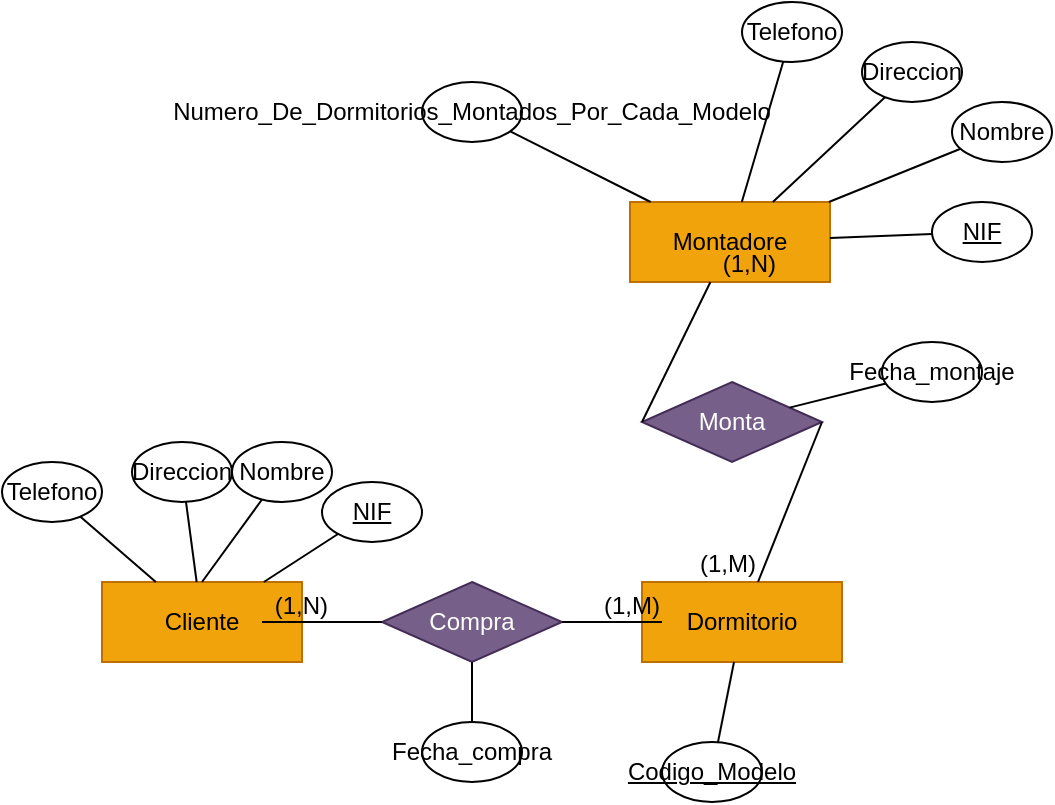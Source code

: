 <mxfile version="27.0.9">
  <diagram name="Página-1" id="zQjjP_EeiTSpy_okXXAl">
    <mxGraphModel dx="788" dy="551" grid="1" gridSize="10" guides="1" tooltips="1" connect="1" arrows="1" fold="1" page="1" pageScale="1" pageWidth="827" pageHeight="1169" math="0" shadow="0">
      <root>
        <mxCell id="0" />
        <mxCell id="1" parent="0" />
        <mxCell id="2zpEwUKdXD2Q-fXeueGL-2" value="Dormitorio" style="whiteSpace=wrap;html=1;align=center;fillColor=#f0a30a;strokeColor=#BD7000;fontColor=#000000;" parent="1" vertex="1">
          <mxGeometry x="370" y="940" width="100" height="40" as="geometry" />
        </mxCell>
        <mxCell id="2zpEwUKdXD2Q-fXeueGL-3" value="Montadore" style="whiteSpace=wrap;html=1;align=center;fillColor=#f0a30a;strokeColor=#BD7000;fontColor=#000000;" parent="1" vertex="1">
          <mxGeometry x="364" y="750" width="100" height="40" as="geometry" />
        </mxCell>
        <mxCell id="2zpEwUKdXD2Q-fXeueGL-4" value="Monta" style="shape=rhombus;perimeter=rhombusPerimeter;whiteSpace=wrap;html=1;align=center;fillColor=#76608a;fontColor=#ffffff;strokeColor=#432D57;" parent="1" vertex="1">
          <mxGeometry x="370" y="840" width="90" height="40" as="geometry" />
        </mxCell>
        <mxCell id="2zpEwUKdXD2Q-fXeueGL-5" value="" style="endArrow=none;html=1;rounded=0;exitX=0;exitY=0.5;exitDx=0;exitDy=0;" parent="1" source="2zpEwUKdXD2Q-fXeueGL-4" target="2zpEwUKdXD2Q-fXeueGL-3" edge="1">
          <mxGeometry relative="1" as="geometry">
            <mxPoint x="347" y="830" as="sourcePoint" />
            <mxPoint x="300" y="860" as="targetPoint" />
          </mxGeometry>
        </mxCell>
        <mxCell id="2zpEwUKdXD2Q-fXeueGL-6" value="(1,N)" style="resizable=0;html=1;whiteSpace=wrap;align=right;verticalAlign=bottom;" parent="2zpEwUKdXD2Q-fXeueGL-5" connectable="0" vertex="1">
          <mxGeometry x="1" relative="1" as="geometry">
            <mxPoint x="34" as="offset" />
          </mxGeometry>
        </mxCell>
        <mxCell id="2zpEwUKdXD2Q-fXeueGL-7" value="" style="endArrow=none;html=1;rounded=0;exitX=1;exitY=0.5;exitDx=0;exitDy=0;" parent="1" source="2zpEwUKdXD2Q-fXeueGL-4" target="2zpEwUKdXD2Q-fXeueGL-2" edge="1">
          <mxGeometry relative="1" as="geometry">
            <mxPoint x="347" y="830" as="sourcePoint" />
            <mxPoint x="520" y="860" as="targetPoint" />
          </mxGeometry>
        </mxCell>
        <mxCell id="2zpEwUKdXD2Q-fXeueGL-8" value="(1,M)" style="resizable=0;html=1;whiteSpace=wrap;align=right;verticalAlign=bottom;" parent="2zpEwUKdXD2Q-fXeueGL-7" connectable="0" vertex="1">
          <mxGeometry x="1" relative="1" as="geometry">
            <mxPoint as="offset" />
          </mxGeometry>
        </mxCell>
        <mxCell id="2zpEwUKdXD2Q-fXeueGL-9" value="" style="endArrow=none;html=1;rounded=0;" parent="1" source="2zpEwUKdXD2Q-fXeueGL-2" target="2zpEwUKdXD2Q-fXeueGL-10" edge="1">
          <mxGeometry relative="1" as="geometry">
            <mxPoint x="340" y="1010" as="sourcePoint" />
            <mxPoint x="389" y="1015" as="targetPoint" />
          </mxGeometry>
        </mxCell>
        <mxCell id="2zpEwUKdXD2Q-fXeueGL-10" value="&lt;u&gt;Codigo_Modelo&lt;/u&gt;" style="ellipse;whiteSpace=wrap;html=1;align=center;" parent="1" vertex="1">
          <mxGeometry x="380" y="1020" width="50" height="30" as="geometry" />
        </mxCell>
        <mxCell id="2zpEwUKdXD2Q-fXeueGL-11" value="" style="endArrow=none;html=1;rounded=0;" parent="1" source="2zpEwUKdXD2Q-fXeueGL-4" target="2zpEwUKdXD2Q-fXeueGL-12" edge="1">
          <mxGeometry relative="1" as="geometry">
            <mxPoint x="510" y="860" as="sourcePoint" />
            <mxPoint x="570" y="860" as="targetPoint" />
          </mxGeometry>
        </mxCell>
        <mxCell id="2zpEwUKdXD2Q-fXeueGL-12" value="Fecha_montaje" style="ellipse;whiteSpace=wrap;html=1;align=center;" parent="1" vertex="1">
          <mxGeometry x="490" y="820" width="50" height="30" as="geometry" />
        </mxCell>
        <mxCell id="2zpEwUKdXD2Q-fXeueGL-13" value="" style="endArrow=none;html=1;rounded=0;" parent="1" source="2zpEwUKdXD2Q-fXeueGL-3" target="2zpEwUKdXD2Q-fXeueGL-14" edge="1">
          <mxGeometry relative="1" as="geometry">
            <mxPoint x="480" y="775" as="sourcePoint" />
            <mxPoint x="540" y="775" as="targetPoint" />
          </mxGeometry>
        </mxCell>
        <mxCell id="2zpEwUKdXD2Q-fXeueGL-14" value="&lt;u&gt;NIF&lt;/u&gt;" style="ellipse;whiteSpace=wrap;html=1;align=center;" parent="1" vertex="1">
          <mxGeometry x="515" y="750" width="50" height="30" as="geometry" />
        </mxCell>
        <mxCell id="2zpEwUKdXD2Q-fXeueGL-15" value="" style="endArrow=none;html=1;rounded=0;" parent="1" source="2zpEwUKdXD2Q-fXeueGL-3" target="2zpEwUKdXD2Q-fXeueGL-16" edge="1">
          <mxGeometry relative="1" as="geometry">
            <mxPoint x="490" y="715" as="sourcePoint" />
            <mxPoint x="550" y="715" as="targetPoint" />
          </mxGeometry>
        </mxCell>
        <mxCell id="2zpEwUKdXD2Q-fXeueGL-16" value="Nombre" style="ellipse;whiteSpace=wrap;html=1;align=center;" parent="1" vertex="1">
          <mxGeometry x="525" y="700" width="50" height="30" as="geometry" />
        </mxCell>
        <mxCell id="2zpEwUKdXD2Q-fXeueGL-17" value="" style="endArrow=none;html=1;rounded=0;" parent="1" source="2zpEwUKdXD2Q-fXeueGL-3" target="2zpEwUKdXD2Q-fXeueGL-18" edge="1">
          <mxGeometry relative="1" as="geometry">
            <mxPoint x="440" y="740" as="sourcePoint" />
            <mxPoint x="515" y="685" as="targetPoint" />
          </mxGeometry>
        </mxCell>
        <mxCell id="2zpEwUKdXD2Q-fXeueGL-18" value="Direccion" style="ellipse;whiteSpace=wrap;html=1;align=center;" parent="1" vertex="1">
          <mxGeometry x="480" y="670" width="50" height="30" as="geometry" />
        </mxCell>
        <mxCell id="2zpEwUKdXD2Q-fXeueGL-19" value="" style="endArrow=none;html=1;rounded=0;" parent="1" source="2zpEwUKdXD2Q-fXeueGL-3" target="2zpEwUKdXD2Q-fXeueGL-20" edge="1">
          <mxGeometry relative="1" as="geometry">
            <mxPoint x="405" y="675" as="sourcePoint" />
            <mxPoint x="465" y="675" as="targetPoint" />
          </mxGeometry>
        </mxCell>
        <mxCell id="2zpEwUKdXD2Q-fXeueGL-20" value="Telefono" style="ellipse;whiteSpace=wrap;html=1;align=center;" parent="1" vertex="1">
          <mxGeometry x="420" y="650" width="50" height="30" as="geometry" />
        </mxCell>
        <mxCell id="2zpEwUKdXD2Q-fXeueGL-21" value="" style="endArrow=none;html=1;rounded=0;" parent="1" source="2zpEwUKdXD2Q-fXeueGL-3" target="2zpEwUKdXD2Q-fXeueGL-22" edge="1">
          <mxGeometry relative="1" as="geometry">
            <mxPoint x="320" y="665" as="sourcePoint" />
            <mxPoint x="380" y="665" as="targetPoint" />
          </mxGeometry>
        </mxCell>
        <mxCell id="2zpEwUKdXD2Q-fXeueGL-22" value="Numero_De_Dormitorios_Montados_Por_Cada_Modelo" style="ellipse;whiteSpace=wrap;html=1;align=center;" parent="1" vertex="1">
          <mxGeometry x="260" y="690" width="50" height="30" as="geometry" />
        </mxCell>
        <mxCell id="2zpEwUKdXD2Q-fXeueGL-23" value="Cliente" style="whiteSpace=wrap;html=1;align=center;fillColor=#f0a30a;strokeColor=#BD7000;fontColor=#000000;" parent="1" vertex="1">
          <mxGeometry x="100" y="940" width="100" height="40" as="geometry" />
        </mxCell>
        <mxCell id="2zpEwUKdXD2Q-fXeueGL-24" value="Compra" style="shape=rhombus;perimeter=rhombusPerimeter;whiteSpace=wrap;html=1;align=center;fillColor=#76608a;fontColor=#ffffff;strokeColor=#432D57;" parent="1" vertex="1">
          <mxGeometry x="240" y="940" width="90" height="40" as="geometry" />
        </mxCell>
        <mxCell id="2zpEwUKdXD2Q-fXeueGL-25" value="" style="endArrow=none;html=1;rounded=0;exitX=0;exitY=0.5;exitDx=0;exitDy=0;" parent="1" source="2zpEwUKdXD2Q-fXeueGL-24" edge="1">
          <mxGeometry relative="1" as="geometry">
            <mxPoint x="227" y="930" as="sourcePoint" />
            <mxPoint x="180" y="960" as="targetPoint" />
          </mxGeometry>
        </mxCell>
        <mxCell id="2zpEwUKdXD2Q-fXeueGL-26" value="(1,N)" style="resizable=0;html=1;whiteSpace=wrap;align=right;verticalAlign=bottom;" parent="2zpEwUKdXD2Q-fXeueGL-25" connectable="0" vertex="1">
          <mxGeometry x="1" relative="1" as="geometry">
            <mxPoint x="34" as="offset" />
          </mxGeometry>
        </mxCell>
        <mxCell id="2zpEwUKdXD2Q-fXeueGL-27" value="" style="endArrow=none;html=1;rounded=0;exitX=1;exitY=0.5;exitDx=0;exitDy=0;" parent="1" source="2zpEwUKdXD2Q-fXeueGL-24" edge="1">
          <mxGeometry relative="1" as="geometry">
            <mxPoint x="227" y="930" as="sourcePoint" />
            <mxPoint x="380" y="960" as="targetPoint" />
          </mxGeometry>
        </mxCell>
        <mxCell id="2zpEwUKdXD2Q-fXeueGL-28" value="(1,M)" style="resizable=0;html=1;whiteSpace=wrap;align=right;verticalAlign=bottom;" parent="2zpEwUKdXD2Q-fXeueGL-27" connectable="0" vertex="1">
          <mxGeometry x="1" relative="1" as="geometry">
            <mxPoint as="offset" />
          </mxGeometry>
        </mxCell>
        <mxCell id="2zpEwUKdXD2Q-fXeueGL-29" value="" style="endArrow=none;html=1;rounded=0;" parent="1" source="2zpEwUKdXD2Q-fXeueGL-23" target="2zpEwUKdXD2Q-fXeueGL-30" edge="1">
          <mxGeometry relative="1" as="geometry">
            <mxPoint x="175" y="905" as="sourcePoint" />
            <mxPoint x="235" y="905" as="targetPoint" />
          </mxGeometry>
        </mxCell>
        <mxCell id="2zpEwUKdXD2Q-fXeueGL-30" value="&lt;u&gt;NIF&lt;/u&gt;" style="ellipse;whiteSpace=wrap;html=1;align=center;" parent="1" vertex="1">
          <mxGeometry x="210" y="890" width="50" height="30" as="geometry" />
        </mxCell>
        <mxCell id="2zpEwUKdXD2Q-fXeueGL-31" value="" style="endArrow=none;html=1;rounded=0;exitX=0.5;exitY=0;exitDx=0;exitDy=0;" parent="1" source="2zpEwUKdXD2Q-fXeueGL-23" target="2zpEwUKdXD2Q-fXeueGL-32" edge="1">
          <mxGeometry relative="1" as="geometry">
            <mxPoint x="130" y="885" as="sourcePoint" />
            <mxPoint x="190" y="885" as="targetPoint" />
          </mxGeometry>
        </mxCell>
        <mxCell id="2zpEwUKdXD2Q-fXeueGL-32" value="Nombre" style="ellipse;whiteSpace=wrap;html=1;align=center;" parent="1" vertex="1">
          <mxGeometry x="165" y="870" width="50" height="30" as="geometry" />
        </mxCell>
        <mxCell id="2zpEwUKdXD2Q-fXeueGL-33" value="" style="endArrow=none;html=1;rounded=0;" parent="1" source="2zpEwUKdXD2Q-fXeueGL-23" target="2zpEwUKdXD2Q-fXeueGL-34" edge="1">
          <mxGeometry relative="1" as="geometry">
            <mxPoint x="80" y="885" as="sourcePoint" />
            <mxPoint x="140" y="885" as="targetPoint" />
          </mxGeometry>
        </mxCell>
        <mxCell id="2zpEwUKdXD2Q-fXeueGL-34" value="Direccion" style="ellipse;whiteSpace=wrap;html=1;align=center;" parent="1" vertex="1">
          <mxGeometry x="115" y="870" width="50" height="30" as="geometry" />
        </mxCell>
        <mxCell id="2zpEwUKdXD2Q-fXeueGL-35" value="" style="endArrow=none;html=1;rounded=0;" parent="1" source="2zpEwUKdXD2Q-fXeueGL-23" target="2zpEwUKdXD2Q-fXeueGL-36" edge="1">
          <mxGeometry relative="1" as="geometry">
            <mxPoint x="30" y="885" as="sourcePoint" />
            <mxPoint x="90" y="885" as="targetPoint" />
          </mxGeometry>
        </mxCell>
        <mxCell id="2zpEwUKdXD2Q-fXeueGL-36" value="Telefono" style="ellipse;whiteSpace=wrap;html=1;align=center;" parent="1" vertex="1">
          <mxGeometry x="50" y="880" width="50" height="30" as="geometry" />
        </mxCell>
        <mxCell id="2zpEwUKdXD2Q-fXeueGL-37" value="" style="endArrow=none;html=1;rounded=0;" parent="1" source="2zpEwUKdXD2Q-fXeueGL-24" target="2zpEwUKdXD2Q-fXeueGL-38" edge="1">
          <mxGeometry relative="1" as="geometry">
            <mxPoint x="225" y="1025" as="sourcePoint" />
            <mxPoint x="285" y="1025" as="targetPoint" />
          </mxGeometry>
        </mxCell>
        <mxCell id="2zpEwUKdXD2Q-fXeueGL-38" value="Fecha_compra" style="ellipse;whiteSpace=wrap;html=1;align=center;" parent="1" vertex="1">
          <mxGeometry x="260" y="1010" width="50" height="30" as="geometry" />
        </mxCell>
      </root>
    </mxGraphModel>
  </diagram>
</mxfile>
